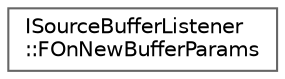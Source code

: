 digraph "Graphical Class Hierarchy"
{
 // INTERACTIVE_SVG=YES
 // LATEX_PDF_SIZE
  bgcolor="transparent";
  edge [fontname=Helvetica,fontsize=10,labelfontname=Helvetica,labelfontsize=10];
  node [fontname=Helvetica,fontsize=10,shape=box,height=0.2,width=0.4];
  rankdir="LR";
  Node0 [id="Node000000",label="ISourceBufferListener\l::FOnNewBufferParams",height=0.2,width=0.4,color="grey40", fillcolor="white", style="filled",URL="$d3/d6d/structISourceBufferListener_1_1FOnNewBufferParams.html",tooltip=" "];
}
